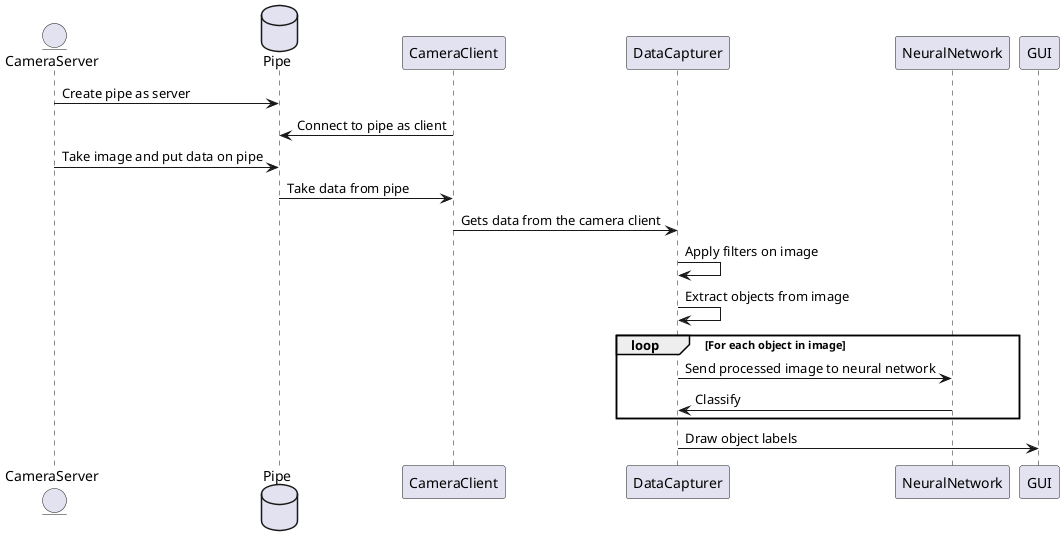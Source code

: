 @startuml
' Application overview
entity CameraServer
database Pipe
CameraServer -> Pipe: Create pipe as server
CameraClient -> Pipe: Connect to pipe as client
CameraServer -> Pipe: Take image and put data on pipe
CameraClient <- Pipe: Take data from pipe
DataCapturer <- CameraClient: Gets data from the camera client
DataCapturer -> DataCapturer: Apply filters on image
DataCapturer -> DataCapturer: Extract objects from image
loop For each object in image
  DataCapturer -> NeuralNetwork: Send processed image to neural network
  NeuralNetwork -> DataCapturer: Classify
end
DataCapturer -> GUI: Draw object labels
@enduml

@startuml
' Image processing
entity Camera
participant ImageProcessor
participant NeuralNetwork
loop
  loop For frames to average
    Camera -> ImageProcessor: Image
    ImageProcessor -> ImageProcessor: Crop
    ImageProcessor -> ImageProcessor: Subtract background
    ImageProcessor -> ImageProcessor: Median filter
  end
  ImageProcessor -> ImageProcessor: Determine contours
  loop For each contour found
    ImageProcessor -> ImageProcessor: Remove contours with area size < N
    ImageProcessor -> ImageProcessor: Get bounding box
    ImageProcessor -> ImageProcessor: Shift X,Y,Z to center
    ImageProcessor -> NeuralNetwork: Classify
    NeuralNetwork -> ImageProcessor: Label
    ImageProcessor -> GUI: Draw label on top of bounding box coordinates
end


@enduml
